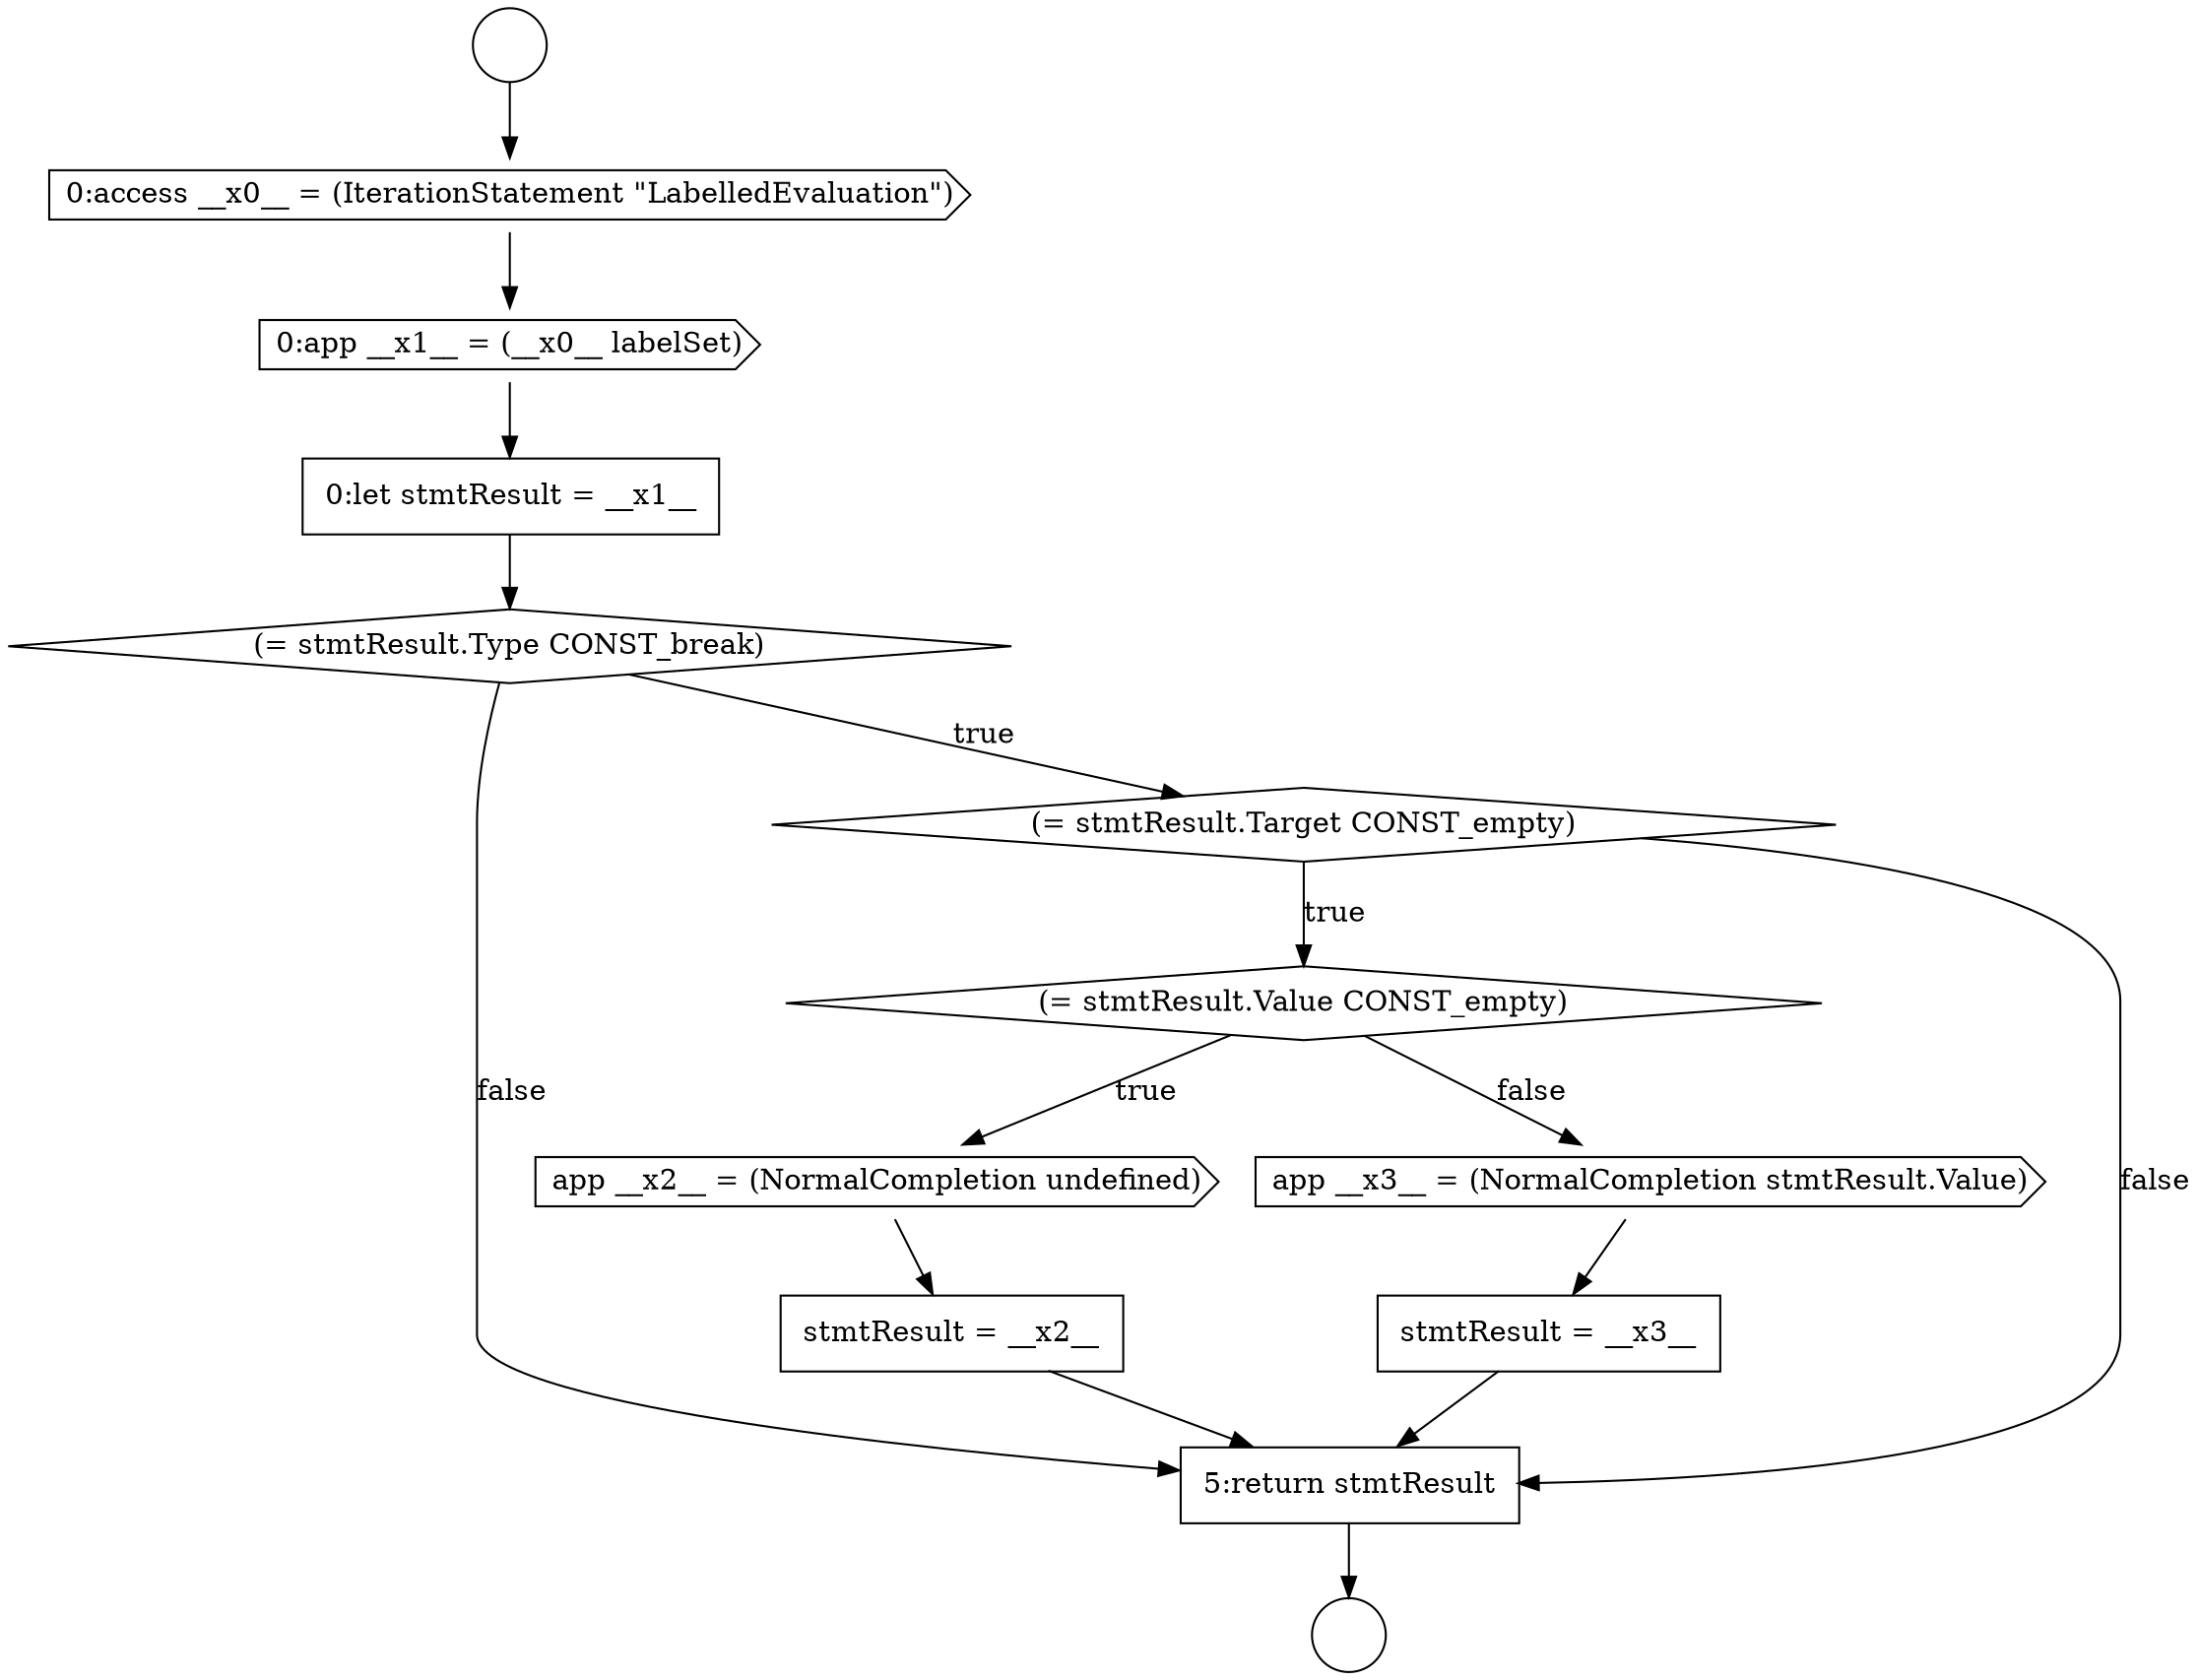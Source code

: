 digraph {
  node5365 [shape=diamond, label=<<font color="black">(= stmtResult.Value CONST_empty)</font>> color="black" fillcolor="white" style=filled]
  node5361 [shape=cds, label=<<font color="black">0:app __x1__ = (__x0__ labelSet)</font>> color="black" fillcolor="white" style=filled]
  node5360 [shape=cds, label=<<font color="black">0:access __x0__ = (IterationStatement &quot;LabelledEvaluation&quot;)</font>> color="black" fillcolor="white" style=filled]
  node5370 [shape=none, margin=0, label=<<font color="black">
    <table border="0" cellborder="1" cellspacing="0" cellpadding="10">
      <tr><td align="left">5:return stmtResult</td></tr>
    </table>
  </font>> color="black" fillcolor="white" style=filled]
  node5366 [shape=cds, label=<<font color="black">app __x2__ = (NormalCompletion undefined)</font>> color="black" fillcolor="white" style=filled]
  node5362 [shape=none, margin=0, label=<<font color="black">
    <table border="0" cellborder="1" cellspacing="0" cellpadding="10">
      <tr><td align="left">0:let stmtResult = __x1__</td></tr>
    </table>
  </font>> color="black" fillcolor="white" style=filled]
  node5369 [shape=none, margin=0, label=<<font color="black">
    <table border="0" cellborder="1" cellspacing="0" cellpadding="10">
      <tr><td align="left">stmtResult = __x3__</td></tr>
    </table>
  </font>> color="black" fillcolor="white" style=filled]
  node5359 [shape=circle label=" " color="black" fillcolor="white" style=filled]
  node5363 [shape=diamond, label=<<font color="black">(= stmtResult.Type CONST_break)</font>> color="black" fillcolor="white" style=filled]
  node5367 [shape=none, margin=0, label=<<font color="black">
    <table border="0" cellborder="1" cellspacing="0" cellpadding="10">
      <tr><td align="left">stmtResult = __x2__</td></tr>
    </table>
  </font>> color="black" fillcolor="white" style=filled]
  node5358 [shape=circle label=" " color="black" fillcolor="white" style=filled]
  node5364 [shape=diamond, label=<<font color="black">(= stmtResult.Target CONST_empty)</font>> color="black" fillcolor="white" style=filled]
  node5368 [shape=cds, label=<<font color="black">app __x3__ = (NormalCompletion stmtResult.Value)</font>> color="black" fillcolor="white" style=filled]
  node5366 -> node5367 [ color="black"]
  node5369 -> node5370 [ color="black"]
  node5370 -> node5359 [ color="black"]
  node5367 -> node5370 [ color="black"]
  node5360 -> node5361 [ color="black"]
  node5361 -> node5362 [ color="black"]
  node5358 -> node5360 [ color="black"]
  node5363 -> node5364 [label=<<font color="black">true</font>> color="black"]
  node5363 -> node5370 [label=<<font color="black">false</font>> color="black"]
  node5368 -> node5369 [ color="black"]
  node5364 -> node5365 [label=<<font color="black">true</font>> color="black"]
  node5364 -> node5370 [label=<<font color="black">false</font>> color="black"]
  node5365 -> node5366 [label=<<font color="black">true</font>> color="black"]
  node5365 -> node5368 [label=<<font color="black">false</font>> color="black"]
  node5362 -> node5363 [ color="black"]
}
